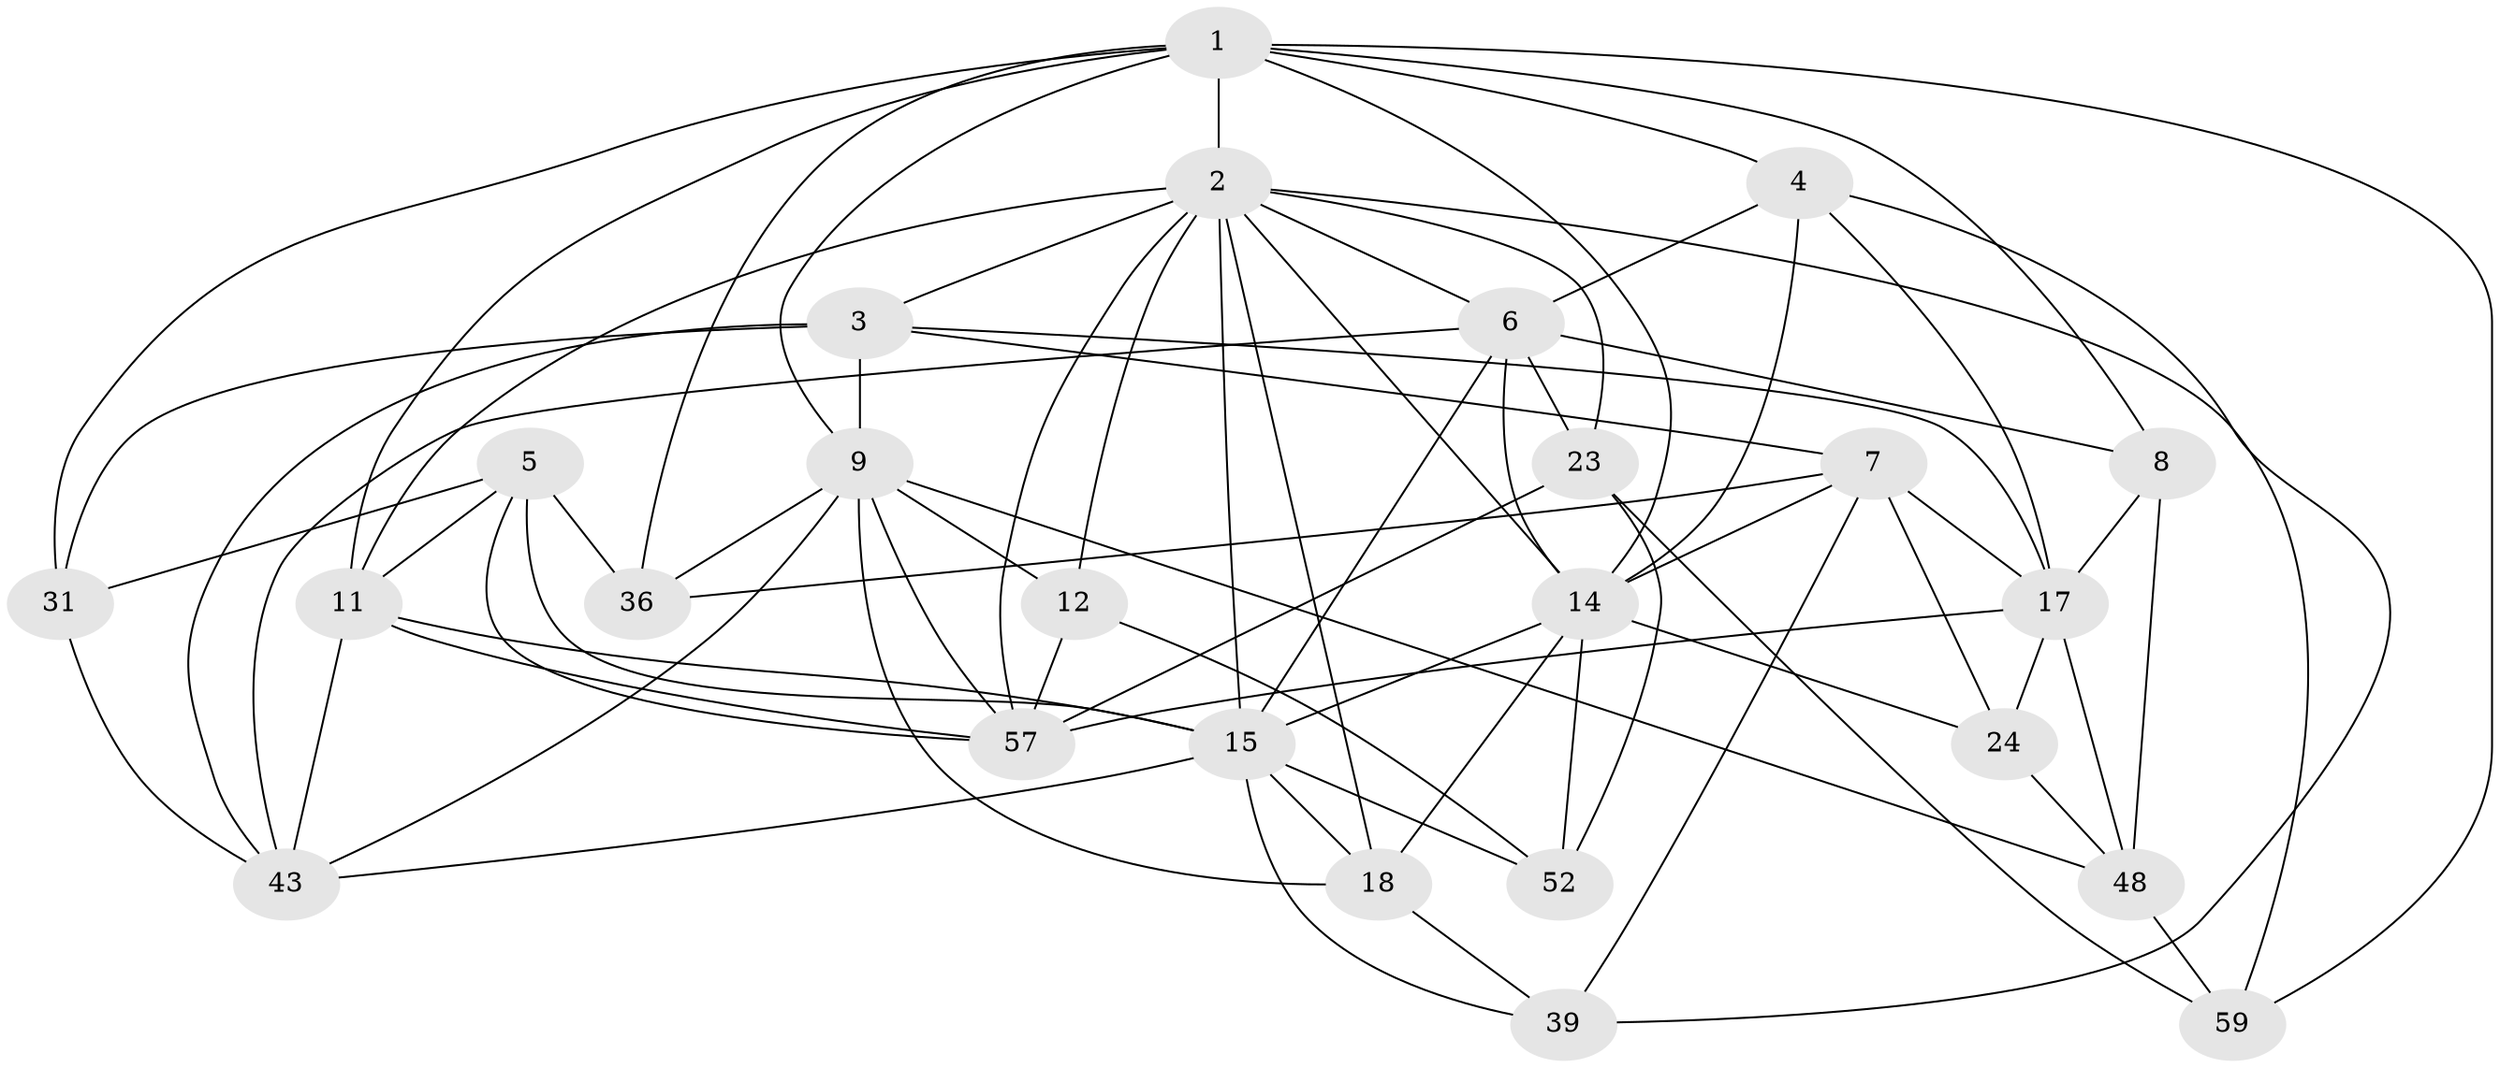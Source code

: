 // original degree distribution, {4: 1.0}
// Generated by graph-tools (version 1.1) at 2025/20/03/04/25 18:20:55]
// undirected, 25 vertices, 74 edges
graph export_dot {
graph [start="1"]
  node [color=gray90,style=filled];
  1 [super="+35+47"];
  2 [super="+28+19+49"];
  3 [super="+56"];
  4 [super="+13"];
  5 [super="+10"];
  6 [super="+55+20+41"];
  7 [super="+58"];
  8 [super="+33"];
  9 [super="+22+34+30"];
  11 [super="+32+25"];
  12 [super="+54"];
  14 [super="+64+16+38"];
  15 [super="+44+40+51"];
  17 [super="+21+27"];
  18 [super="+45"];
  23 [super="+42+26"];
  24;
  31;
  36;
  39;
  43 [super="+63"];
  48 [super="+53"];
  52;
  57 [super="+61+62"];
  59;
  1 -- 36;
  1 -- 4;
  1 -- 59;
  1 -- 14;
  1 -- 31;
  1 -- 8;
  1 -- 9;
  1 -- 11;
  1 -- 2 [weight=2];
  2 -- 11 [weight=3];
  2 -- 18 [weight=2];
  2 -- 23 [weight=2];
  2 -- 57;
  2 -- 6;
  2 -- 14;
  2 -- 15;
  2 -- 59;
  2 -- 3;
  2 -- 12;
  3 -- 31;
  3 -- 17;
  3 -- 43;
  3 -- 7;
  3 -- 9;
  4 -- 17 [weight=2];
  4 -- 14 [weight=2];
  4 -- 6 [weight=2];
  4 -- 39;
  5 -- 31;
  5 -- 15 [weight=2];
  5 -- 11;
  5 -- 57;
  5 -- 36;
  6 -- 8 [weight=2];
  6 -- 15;
  6 -- 23 [weight=2];
  6 -- 43;
  6 -- 14;
  7 -- 36;
  7 -- 24;
  7 -- 17;
  7 -- 39;
  7 -- 14;
  8 -- 48 [weight=2];
  8 -- 17;
  9 -- 48;
  9 -- 12 [weight=3];
  9 -- 57;
  9 -- 18;
  9 -- 43;
  9 -- 36;
  11 -- 57;
  11 -- 15;
  11 -- 43;
  12 -- 57;
  12 -- 52;
  14 -- 24;
  14 -- 52;
  14 -- 18;
  14 -- 15;
  15 -- 18;
  15 -- 43;
  15 -- 52;
  15 -- 39;
  17 -- 24;
  17 -- 57;
  17 -- 48;
  18 -- 39;
  23 -- 59;
  23 -- 52;
  23 -- 57 [weight=2];
  24 -- 48;
  31 -- 43;
  48 -- 59;
}
